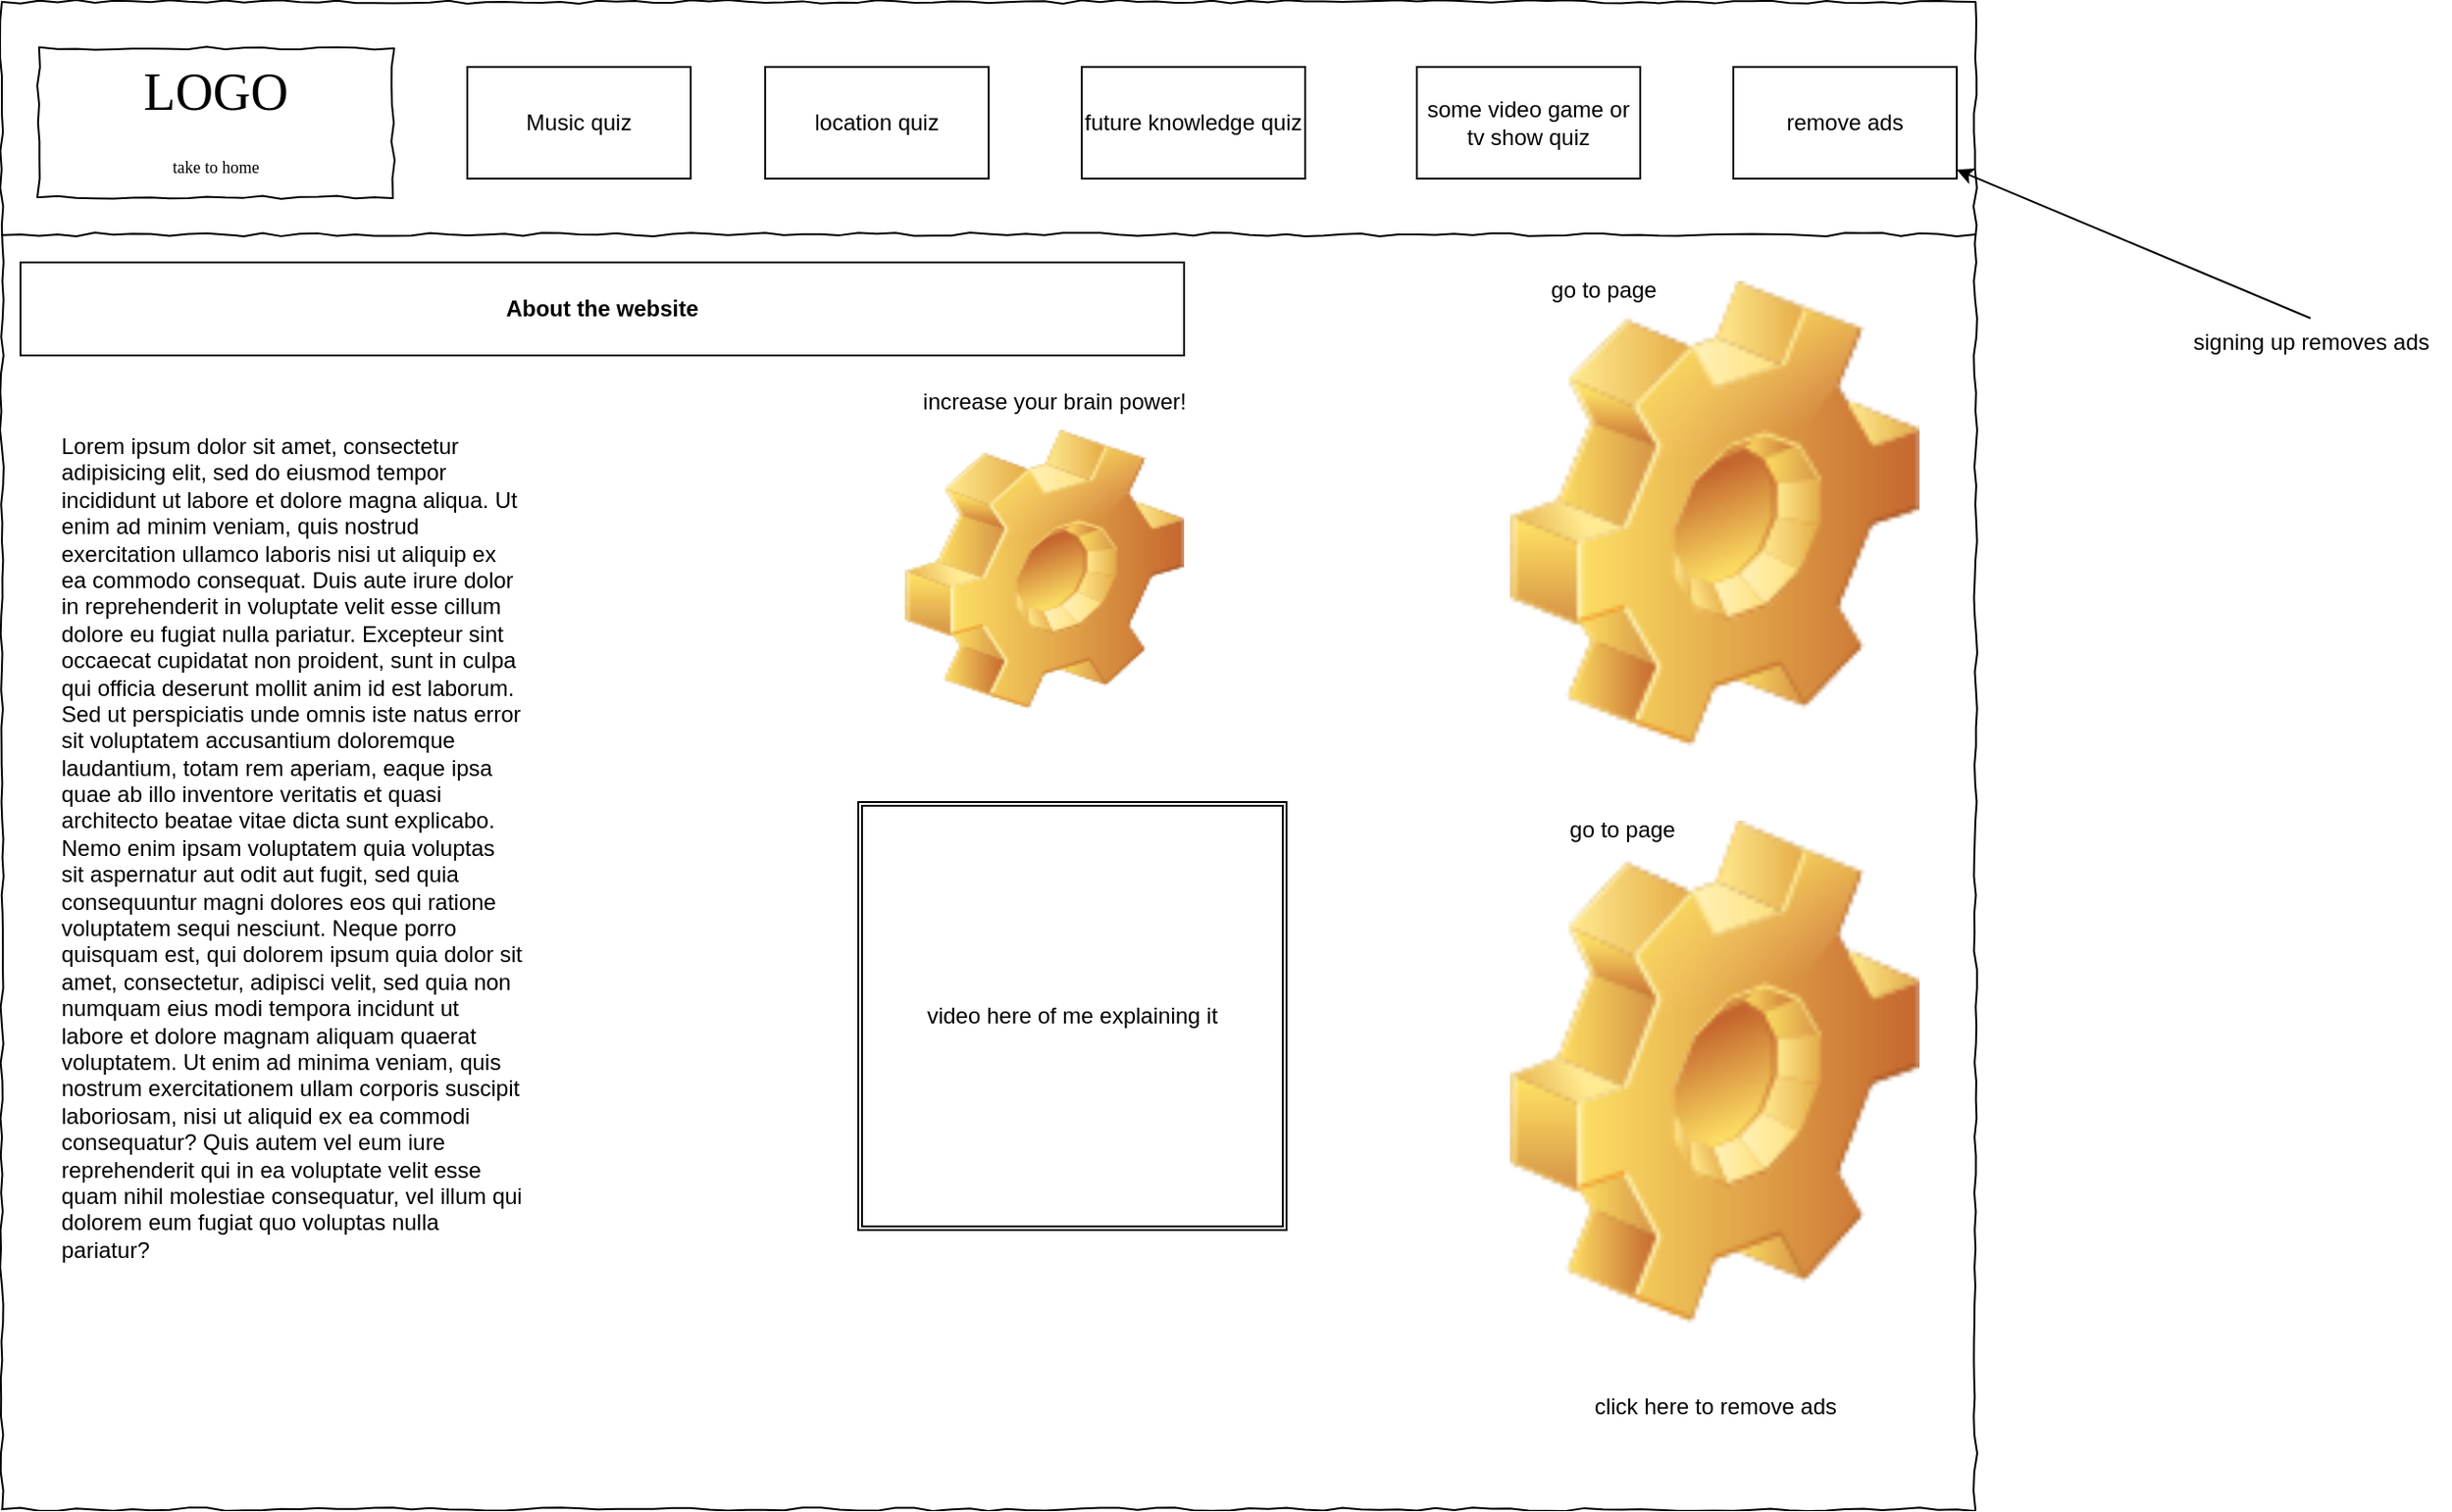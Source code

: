 <mxfile version="22.0.8" type="device" pages="2">
  <diagram name="base page" id="03018318-947c-dd8e-b7a3-06fadd420f32">
    <mxGraphModel dx="1434" dy="802" grid="1" gridSize="10" guides="1" tooltips="1" connect="1" arrows="1" fold="1" page="1" pageScale="1" pageWidth="1100" pageHeight="850" background="none" math="0" shadow="0">
      <root>
        <mxCell id="0" />
        <mxCell id="1" parent="0" />
        <mxCell id="677b7b8949515195-1" value="" style="whiteSpace=wrap;html=1;rounded=0;shadow=0;labelBackgroundColor=none;strokeColor=#000000;strokeWidth=1;fillColor=none;fontFamily=Verdana;fontSize=12;fontColor=#000000;align=center;comic=1;" parent="1" vertex="1">
          <mxGeometry x="20" y="20" width="1060" height="810" as="geometry" />
        </mxCell>
        <mxCell id="677b7b8949515195-2" value="LOGO&lt;br&gt;&lt;font style=&quot;font-size: 9px;&quot;&gt;take to home&lt;/font&gt;" style="whiteSpace=wrap;html=1;rounded=0;shadow=0;labelBackgroundColor=none;strokeWidth=1;fontFamily=Verdana;fontSize=28;align=center;comic=1;" parent="1" vertex="1">
          <mxGeometry x="40" y="45" width="190" height="80" as="geometry" />
        </mxCell>
        <mxCell id="677b7b8949515195-9" value="" style="line;strokeWidth=1;html=1;rounded=0;shadow=0;labelBackgroundColor=none;fillColor=none;fontFamily=Verdana;fontSize=14;fontColor=#000000;align=center;comic=1;" parent="1" vertex="1">
          <mxGeometry x="20" y="140" width="1060" height="10" as="geometry" />
        </mxCell>
        <mxCell id="A5otdbUWvQEg4DYQGA6c-1" value="Music quiz" style="rounded=0;whiteSpace=wrap;html=1;" vertex="1" parent="1">
          <mxGeometry x="270" y="55" width="120" height="60" as="geometry" />
        </mxCell>
        <mxCell id="A5otdbUWvQEg4DYQGA6c-2" value="location quiz" style="rounded=0;whiteSpace=wrap;html=1;" vertex="1" parent="1">
          <mxGeometry x="430" y="55" width="120" height="60" as="geometry" />
        </mxCell>
        <mxCell id="A5otdbUWvQEg4DYQGA6c-3" value="remove ads" style="rounded=0;whiteSpace=wrap;html=1;" vertex="1" parent="1">
          <mxGeometry x="950" y="55" width="120" height="60" as="geometry" />
        </mxCell>
        <mxCell id="A5otdbUWvQEg4DYQGA6c-4" value="future knowledge quiz" style="rounded=0;whiteSpace=wrap;html=1;" vertex="1" parent="1">
          <mxGeometry x="600" y="55" width="120" height="60" as="geometry" />
        </mxCell>
        <mxCell id="A5otdbUWvQEg4DYQGA6c-5" value="&lt;b&gt;About the website&lt;/b&gt;" style="rounded=0;whiteSpace=wrap;html=1;" vertex="1" parent="1">
          <mxGeometry x="30" y="160" width="625" height="50" as="geometry" />
        </mxCell>
        <mxCell id="A5otdbUWvQEg4DYQGA6c-6" value="some video game or tv show quiz" style="rounded=0;whiteSpace=wrap;html=1;" vertex="1" parent="1">
          <mxGeometry x="780" y="55" width="120" height="60" as="geometry" />
        </mxCell>
        <mxCell id="A5otdbUWvQEg4DYQGA6c-7" value="Lorem ipsum dolor sit amet, consectetur adipisicing elit, sed do eiusmod tempor incididunt ut labore et dolore magna aliqua. Ut enim ad minim veniam, quis nostrud exercitation ullamco laboris nisi ut aliquip ex ea commodo consequat. Duis aute irure dolor in reprehenderit in voluptate velit esse cillum dolore eu fugiat nulla pariatur. Excepteur sint occaecat cupidatat non proident, sunt in culpa qui officia deserunt mollit anim id est laborum.&#xa;Sed ut perspiciatis unde omnis iste natus error sit voluptatem accusantium doloremque laudantium, totam rem aperiam, eaque ipsa quae ab illo inventore veritatis et quasi architecto beatae vitae dicta sunt explicabo. Nemo enim ipsam voluptatem quia voluptas sit aspernatur aut odit aut fugit, sed quia consequuntur magni dolores eos qui ratione voluptatem sequi nesciunt. Neque porro quisquam est, qui dolorem ipsum quia dolor sit amet, consectetur, adipisci velit, sed quia non numquam eius modi tempora incidunt ut labore et dolore magnam aliquam quaerat voluptatem. Ut enim ad minima veniam, quis nostrum exercitationem ullam corporis suscipit laboriosam, nisi ut aliquid ex ea commodi consequatur? Quis autem vel eum iure reprehenderit qui in ea voluptate velit esse quam nihil molestiae consequatur, vel illum qui dolorem eum fugiat quo voluptas nulla pariatur?" style="text;spacingTop=-5;whiteSpace=wrap;html=1;align=left;fontSize=12;fontFamily=Helvetica;fillColor=none;strokeColor=none;" vertex="1" parent="1">
          <mxGeometry x="50" y="250" width="250" height="470" as="geometry" />
        </mxCell>
        <mxCell id="A5otdbUWvQEg4DYQGA6c-8" value="" style="endArrow=classic;html=1;rounded=0;" edge="1" parent="1" target="A5otdbUWvQEg4DYQGA6c-3">
          <mxGeometry width="50" height="50" relative="1" as="geometry">
            <mxPoint x="1260" y="190" as="sourcePoint" />
            <mxPoint x="1140" y="170" as="targetPoint" />
          </mxGeometry>
        </mxCell>
        <mxCell id="A5otdbUWvQEg4DYQGA6c-9" value="signing up removes ads" style="text;html=1;align=center;verticalAlign=middle;resizable=0;points=[];autosize=1;strokeColor=none;fillColor=none;" vertex="1" parent="1">
          <mxGeometry x="1185" y="188" width="150" height="30" as="geometry" />
        </mxCell>
        <mxCell id="A5otdbUWvQEg4DYQGA6c-11" value="" style="shape=image;html=1;verticalLabelPosition=bottom;verticalAlign=top;imageAspect=0;image=img/clipart/Gear_128x128.png" vertex="1" parent="1">
          <mxGeometry x="830" y="170" width="220" height="250" as="geometry" />
        </mxCell>
        <mxCell id="A5otdbUWvQEg4DYQGA6c-12" value="" style="shape=image;html=1;verticalLabelPosition=bottom;verticalAlign=top;imageAspect=0;image=img/clipart/Gear_128x128.png" vertex="1" parent="1">
          <mxGeometry x="830" y="460" width="220" height="270" as="geometry" />
        </mxCell>
        <mxCell id="A5otdbUWvQEg4DYQGA6c-13" value="click here to remove ads" style="text;html=1;align=center;verticalAlign=middle;resizable=0;points=[];autosize=1;strokeColor=none;fillColor=none;" vertex="1" parent="1">
          <mxGeometry x="865" y="760" width="150" height="30" as="geometry" />
        </mxCell>
        <mxCell id="A5otdbUWvQEg4DYQGA6c-14" value="go to page" style="text;html=1;align=center;verticalAlign=middle;resizable=0;points=[];autosize=1;strokeColor=none;fillColor=none;" vertex="1" parent="1">
          <mxGeometry x="850" y="450" width="80" height="30" as="geometry" />
        </mxCell>
        <mxCell id="A5otdbUWvQEg4DYQGA6c-15" value="go to page" style="text;html=1;align=center;verticalAlign=middle;resizable=0;points=[];autosize=1;strokeColor=none;fillColor=none;" vertex="1" parent="1">
          <mxGeometry x="840" y="160" width="80" height="30" as="geometry" />
        </mxCell>
        <mxCell id="A5otdbUWvQEg4DYQGA6c-17" value="" style="shape=image;html=1;verticalLabelPosition=bottom;verticalAlign=top;imageAspect=0;image=img/clipart/Gear_128x128.png" vertex="1" parent="1">
          <mxGeometry x="505" y="250" width="150" height="150" as="geometry" />
        </mxCell>
        <mxCell id="A5otdbUWvQEg4DYQGA6c-18" value="increase your brain power!" style="text;html=1;align=center;verticalAlign=middle;resizable=0;points=[];autosize=1;strokeColor=none;fillColor=none;" vertex="1" parent="1">
          <mxGeometry x="505" y="220" width="160" height="30" as="geometry" />
        </mxCell>
        <mxCell id="A5otdbUWvQEg4DYQGA6c-19" value="video here of me explaining it" style="shape=ext;double=1;whiteSpace=wrap;html=1;aspect=fixed;" vertex="1" parent="1">
          <mxGeometry x="480" y="450" width="230" height="230" as="geometry" />
        </mxCell>
      </root>
    </mxGraphModel>
  </diagram>
  <diagram name="remove ads" id="XhwTymlCMhykVKC4aP-O">
    <mxGraphModel dx="1434" dy="802" grid="1" gridSize="10" guides="1" tooltips="1" connect="1" arrows="1" fold="1" page="1" pageScale="1" pageWidth="1100" pageHeight="850" background="none" math="0" shadow="0">
      <root>
        <mxCell id="0dSKx5TV232whufWYYKa-0" />
        <mxCell id="0dSKx5TV232whufWYYKa-1" parent="0dSKx5TV232whufWYYKa-0" />
        <mxCell id="0dSKx5TV232whufWYYKa-2" value="" style="whiteSpace=wrap;html=1;rounded=0;shadow=0;labelBackgroundColor=none;strokeColor=#000000;strokeWidth=1;fillColor=none;fontFamily=Verdana;fontSize=12;fontColor=#000000;align=center;comic=1;" vertex="1" parent="0dSKx5TV232whufWYYKa-1">
          <mxGeometry x="20" y="20" width="1060" height="810" as="geometry" />
        </mxCell>
        <mxCell id="0dSKx5TV232whufWYYKa-3" value="LOGO&lt;br&gt;&lt;font style=&quot;font-size: 9px;&quot;&gt;take to home&lt;/font&gt;" style="whiteSpace=wrap;html=1;rounded=0;shadow=0;labelBackgroundColor=none;strokeWidth=1;fontFamily=Verdana;fontSize=28;align=center;comic=1;" vertex="1" parent="0dSKx5TV232whufWYYKa-1">
          <mxGeometry x="40" y="45" width="190" height="80" as="geometry" />
        </mxCell>
        <mxCell id="0dSKx5TV232whufWYYKa-4" value="" style="line;strokeWidth=1;html=1;rounded=0;shadow=0;labelBackgroundColor=none;fillColor=none;fontFamily=Verdana;fontSize=14;fontColor=#000000;align=center;comic=1;" vertex="1" parent="0dSKx5TV232whufWYYKa-1">
          <mxGeometry x="20" y="140" width="1060" height="10" as="geometry" />
        </mxCell>
        <mxCell id="0dSKx5TV232whufWYYKa-5" value="Music quiz" style="rounded=0;whiteSpace=wrap;html=1;" vertex="1" parent="0dSKx5TV232whufWYYKa-1">
          <mxGeometry x="270" y="55" width="120" height="60" as="geometry" />
        </mxCell>
        <mxCell id="0dSKx5TV232whufWYYKa-6" value="location quiz" style="rounded=0;whiteSpace=wrap;html=1;" vertex="1" parent="0dSKx5TV232whufWYYKa-1">
          <mxGeometry x="430" y="55" width="120" height="60" as="geometry" />
        </mxCell>
        <mxCell id="0dSKx5TV232whufWYYKa-7" value="remove ads" style="rounded=0;whiteSpace=wrap;html=1;" vertex="1" parent="0dSKx5TV232whufWYYKa-1">
          <mxGeometry x="950" y="55" width="120" height="60" as="geometry" />
        </mxCell>
        <mxCell id="0dSKx5TV232whufWYYKa-8" value="future knowledge quiz" style="rounded=0;whiteSpace=wrap;html=1;" vertex="1" parent="0dSKx5TV232whufWYYKa-1">
          <mxGeometry x="600" y="55" width="120" height="60" as="geometry" />
        </mxCell>
        <mxCell id="0dSKx5TV232whufWYYKa-10" value="some video game or tv show quiz" style="rounded=0;whiteSpace=wrap;html=1;" vertex="1" parent="0dSKx5TV232whufWYYKa-1">
          <mxGeometry x="780" y="55" width="120" height="60" as="geometry" />
        </mxCell>
        <mxCell id="8zHktHGDTvaSUafalblt-11" value="" style="strokeWidth=1;shadow=0;dashed=0;align=center;html=1;shape=mxgraph.mockup.forms.rrect;rSize=0;strokeColor=#999999;fillColor=#ffffff;" vertex="1" parent="0dSKx5TV232whufWYYKa-1">
          <mxGeometry x="40" y="240" width="200" height="300" as="geometry" />
        </mxCell>
        <mxCell id="8zHktHGDTvaSUafalblt-12" value="Sign In" style="strokeWidth=1;shadow=0;dashed=0;align=center;html=1;shape=mxgraph.mockup.forms.anchor;fontSize=12;fontColor=#666666;align=left;resizeWidth=1;spacingLeft=0;" vertex="1" parent="8zHktHGDTvaSUafalblt-11">
          <mxGeometry width="100" height="20" relative="1" as="geometry">
            <mxPoint x="10" y="10" as="offset" />
          </mxGeometry>
        </mxCell>
        <mxCell id="8zHktHGDTvaSUafalblt-13" value="" style="shape=line;strokeColor=#ddeeff;strokeWidth=2;html=1;resizeWidth=1;" vertex="1" parent="8zHktHGDTvaSUafalblt-11">
          <mxGeometry width="180" height="10" relative="1" as="geometry">
            <mxPoint x="10" y="30" as="offset" />
          </mxGeometry>
        </mxCell>
        <mxCell id="8zHktHGDTvaSUafalblt-14" value="User Name:" style="strokeWidth=1;shadow=0;dashed=0;align=center;html=1;shape=mxgraph.mockup.forms.anchor;fontSize=12;fontColor=#666666;align=left;resizeWidth=1;spacingLeft=0;" vertex="1" parent="8zHktHGDTvaSUafalblt-11">
          <mxGeometry width="100" height="20" relative="1" as="geometry">
            <mxPoint x="10" y="40" as="offset" />
          </mxGeometry>
        </mxCell>
        <mxCell id="8zHktHGDTvaSUafalblt-15" value="johndoe" style="strokeWidth=1;shadow=0;dashed=0;align=center;html=1;shape=mxgraph.mockup.forms.rrect;rSize=0;strokeColor=#999999;fontColor=#666666;align=left;spacingLeft=5;resizeWidth=1;" vertex="1" parent="8zHktHGDTvaSUafalblt-11">
          <mxGeometry width="150" height="25" relative="1" as="geometry">
            <mxPoint x="10" y="60" as="offset" />
          </mxGeometry>
        </mxCell>
        <mxCell id="8zHktHGDTvaSUafalblt-16" value="Password:" style="strokeWidth=1;shadow=0;dashed=0;align=center;html=1;shape=mxgraph.mockup.forms.anchor;fontSize=12;fontColor=#666666;align=left;resizeWidth=1;spacingLeft=0;" vertex="1" parent="8zHktHGDTvaSUafalblt-11">
          <mxGeometry width="100" height="20" relative="1" as="geometry">
            <mxPoint x="10" y="95" as="offset" />
          </mxGeometry>
        </mxCell>
        <mxCell id="8zHktHGDTvaSUafalblt-17" value="********" style="strokeWidth=1;shadow=0;dashed=0;align=center;html=1;shape=mxgraph.mockup.forms.rrect;rSize=0;strokeColor=#999999;fontColor=#666666;align=left;spacingLeft=5;resizeWidth=1;" vertex="1" parent="8zHktHGDTvaSUafalblt-11">
          <mxGeometry width="150" height="25" relative="1" as="geometry">
            <mxPoint x="10" y="115" as="offset" />
          </mxGeometry>
        </mxCell>
        <mxCell id="8zHktHGDTvaSUafalblt-18" value="SIGN IN" style="strokeWidth=1;shadow=0;dashed=0;align=center;html=1;shape=mxgraph.mockup.forms.rrect;rSize=5;strokeColor=none;fontColor=#ffffff;fillColor=#66bbff;fontSize=16;fontStyle=1;" vertex="1" parent="8zHktHGDTvaSUafalblt-11">
          <mxGeometry y="1" width="80" height="30" relative="1" as="geometry">
            <mxPoint x="20" y="-150" as="offset" />
          </mxGeometry>
        </mxCell>
        <mxCell id="8zHktHGDTvaSUafalblt-19" value="Forgot Password?" style="strokeWidth=1;shadow=0;dashed=0;align=center;html=1;shape=mxgraph.mockup.forms.anchor;fontSize=12;fontColor=#9999ff;align=left;spacingLeft=0;fontStyle=4;resizeWidth=1;" vertex="1" parent="8zHktHGDTvaSUafalblt-11">
          <mxGeometry y="1" width="150" height="20" relative="1" as="geometry">
            <mxPoint x="10" y="-110" as="offset" />
          </mxGeometry>
        </mxCell>
        <mxCell id="8zHktHGDTvaSUafalblt-20" value="" style="shape=line;strokeColor=#ddeeff;strokeWidth=2;html=1;resizeWidth=1;" vertex="1" parent="8zHktHGDTvaSUafalblt-11">
          <mxGeometry y="1" width="180" height="10" relative="1" as="geometry">
            <mxPoint x="10" y="-90" as="offset" />
          </mxGeometry>
        </mxCell>
        <mxCell id="8zHktHGDTvaSUafalblt-21" value="New User" style="strokeWidth=1;shadow=0;dashed=0;align=center;html=1;shape=mxgraph.mockup.forms.anchor;fontSize=12;fontColor=#666666;align=left;spacingLeft=0;resizeWidth=1;" vertex="1" parent="8zHktHGDTvaSUafalblt-11">
          <mxGeometry y="1" width="150" height="20" relative="1" as="geometry">
            <mxPoint x="10" y="-70" as="offset" />
          </mxGeometry>
        </mxCell>
        <mxCell id="8zHktHGDTvaSUafalblt-22" value="SIGN UP" style="strokeWidth=1;shadow=0;dashed=0;align=center;html=1;shape=mxgraph.mockup.forms.rrect;rSize=5;strokeColor=none;fontColor=#ffffff;fillColor=#66bbff;fontSize=16;fontStyle=1;" vertex="1" parent="8zHktHGDTvaSUafalblt-11">
          <mxGeometry y="1" width="80" height="30" relative="1" as="geometry">
            <mxPoint x="20" y="-50" as="offset" />
          </mxGeometry>
        </mxCell>
        <mxCell id="8zHktHGDTvaSUafalblt-23" value="I am not a robot" style="rounded=0;whiteSpace=wrap;html=1;" vertex="1" parent="0dSKx5TV232whufWYYKa-1">
          <mxGeometry x="670" y="420" width="120" height="60" as="geometry" />
        </mxCell>
      </root>
    </mxGraphModel>
  </diagram>
</mxfile>
